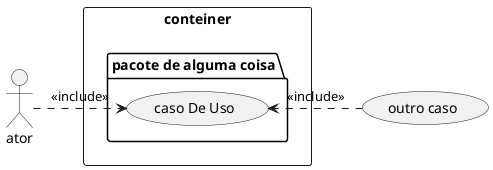 @startuml Caso uso enum

actor "ator" as ator

rectangle conteiner{
    package "pacote de alguma coisa" as pacote{
        usecase "caso De Uso" as caso
    }
}
ator .> caso: <<include>>

(outro caso) .> caso: <<include>>



@enduml